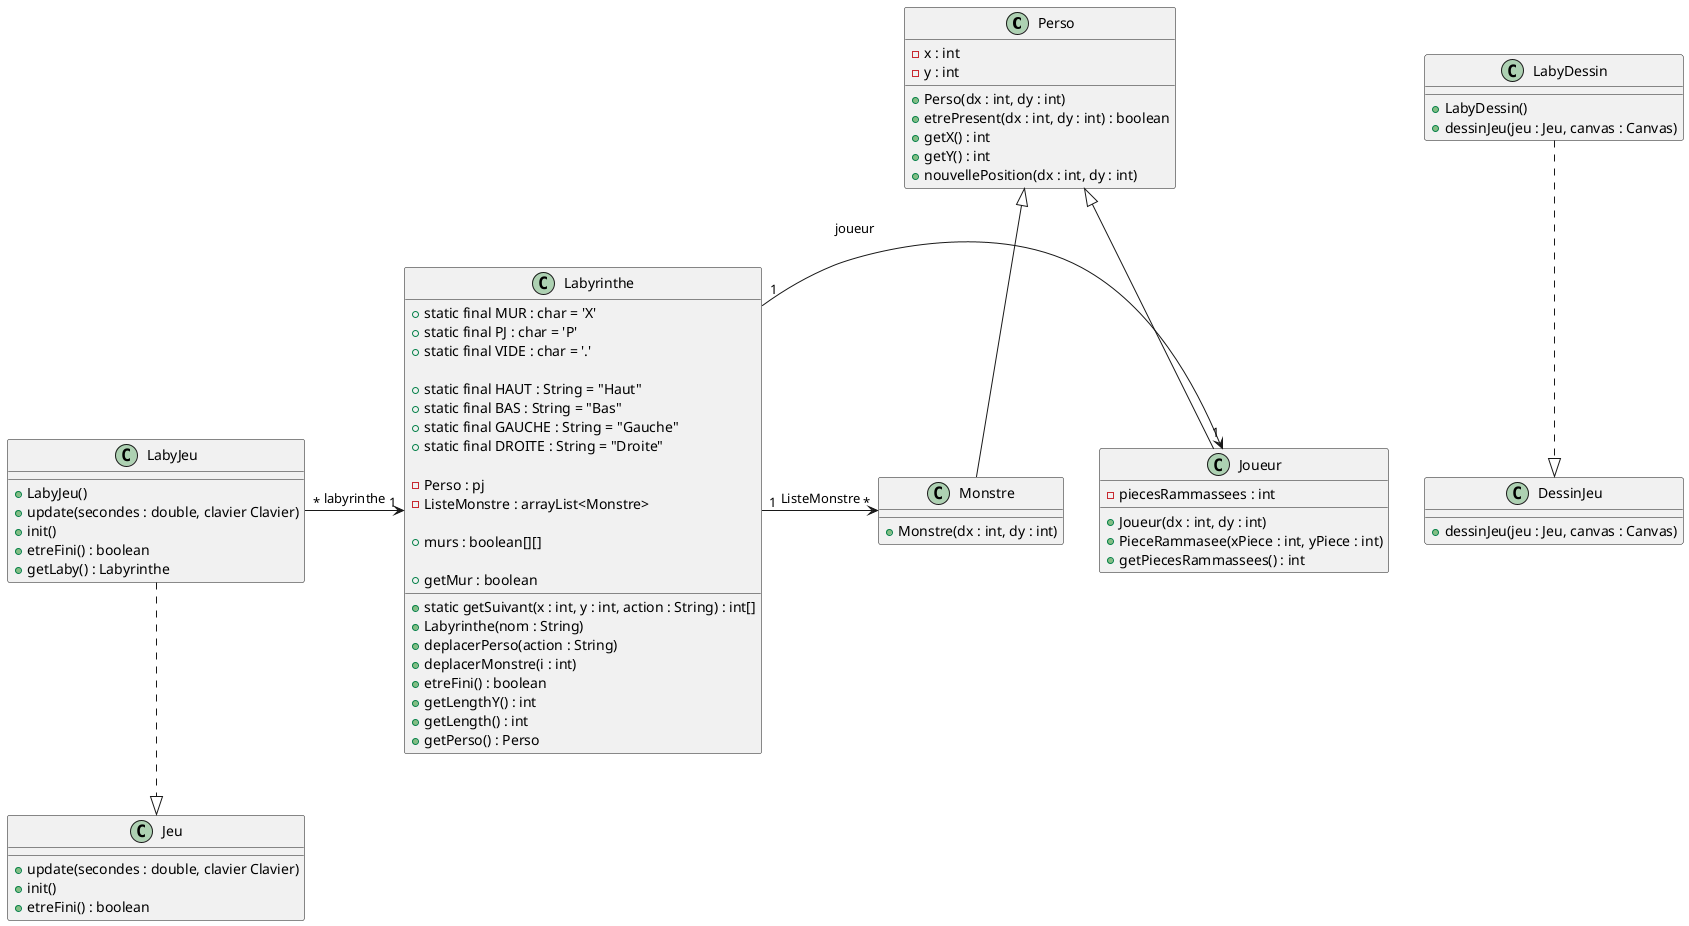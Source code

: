 @startuml

class Perso{
	- x : int
	- y : int
	+ Perso(dx : int, dy : int)
	+ etrePresent(dx : int, dy : int) : boolean
	+ getX() : int
	+ getY() : int
	+ nouvellePosition(dx : int, dy : int)
}

class Joueur {
    - piecesRammassees : int
    + Joueur(dx : int, dy : int)
    + PieceRammasee(xPiece : int, yPiece : int)
    + getPiecesRammassees() : int
}
Perso <|-- Joueur



class Labyrinthe{
	+ static final MUR : char = 'X'
	+ static final PJ : char = 'P'
	+ static final VIDE : char = '.'

	+ static final HAUT : String = "Haut"
	+ static final BAS : String = "Bas"
	+ static final GAUCHE : String = "Gauche"
	+ static final DROITE : String = "Droite"

    - Perso : pj
	- ListeMonstre : arrayList<Monstre>

	+ murs : boolean[][]

	+ static getSuivant(x : int, y : int, action : String) : int[]
	+ Labyrinthe(nom : String)
	+ deplacerPerso(action : String)
	+ deplacerMonstre(i : int)
	+ etreFini() : boolean
	+ getLengthY() : int
	+ getLength() : int
	+ getMur : boolean
	+ getPerso() : Perso
}

Labyrinthe "1" -> "*" Monstre : ListeMonstre
Labyrinthe "1" -> "1" Joueur : joueur


class LabyDessin {
	+ LabyDessin()
	+ dessinJeu(jeu : Jeu, canvas : Canvas)
}

class DessinJeu{
	+ dessinJeu(jeu : Jeu, canvas : Canvas)
}

LabyDessin ..|> DessinJeu

class LabyJeu{
	+ LabyJeu()
	+ update(secondes : double, clavier Clavier)
	+ init()
	+ etreFini() : boolean
	+ getLaby() : Labyrinthe
}

class Jeu{
	+ update(secondes : double, clavier Clavier)
	+ init()
	+ etreFini() : boolean
}
LabyJeu ..|> Jeu
LabyJeu "*" -> "1" Labyrinthe : labyrinthe

class Monstre{
    + Monstre(dx : int, dy : int)
}
Perso <|-- Monstre
@enduml